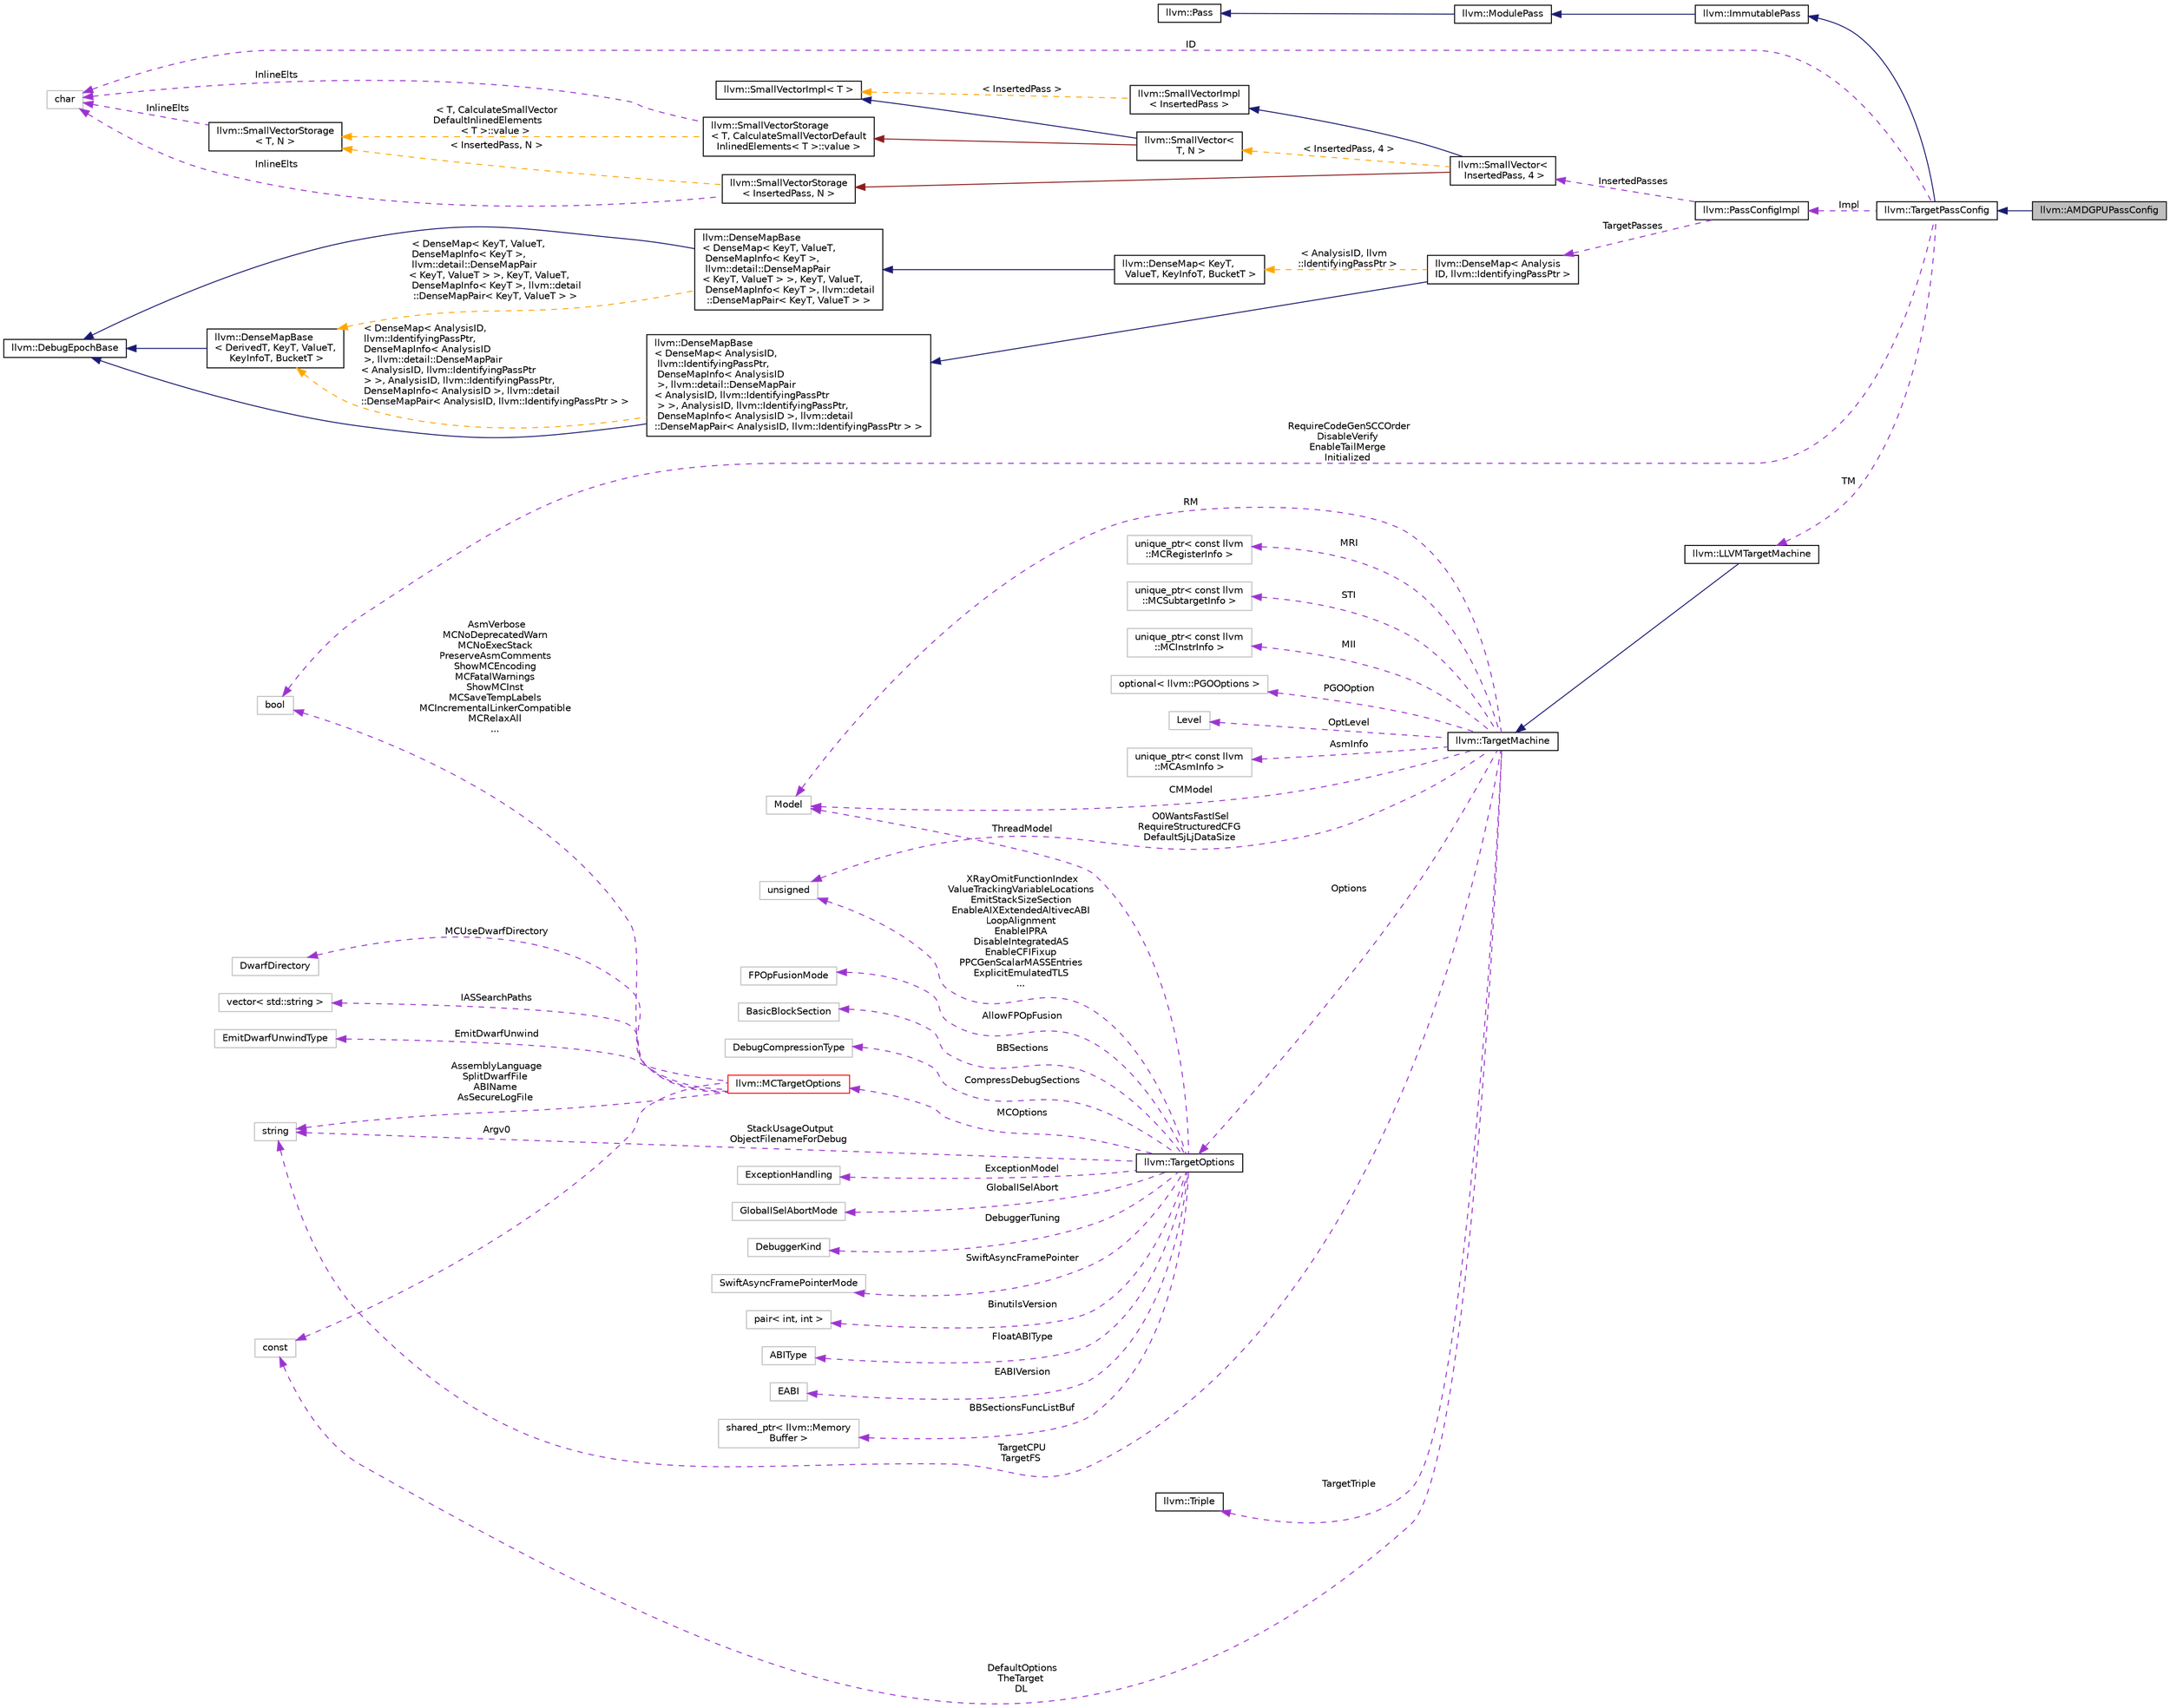 digraph "llvm::AMDGPUPassConfig"
{
 // LATEX_PDF_SIZE
  bgcolor="transparent";
  edge [fontname="Helvetica",fontsize="10",labelfontname="Helvetica",labelfontsize="10"];
  node [fontname="Helvetica",fontsize="10",shape=record];
  rankdir="LR";
  Node1 [label="llvm::AMDGPUPassConfig",height=0.2,width=0.4,color="black", fillcolor="grey75", style="filled", fontcolor="black",tooltip=" "];
  Node2 -> Node1 [dir="back",color="midnightblue",fontsize="10",style="solid",fontname="Helvetica"];
  Node2 [label="llvm::TargetPassConfig",height=0.2,width=0.4,color="black",URL="$classllvm_1_1TargetPassConfig.html",tooltip="Target-Independent Code Generator Pass Configuration Options."];
  Node3 -> Node2 [dir="back",color="midnightblue",fontsize="10",style="solid",fontname="Helvetica"];
  Node3 [label="llvm::ImmutablePass",height=0.2,width=0.4,color="black",URL="$classllvm_1_1ImmutablePass.html",tooltip="ImmutablePass class - This class is used to provide information that does not need to be run."];
  Node4 -> Node3 [dir="back",color="midnightblue",fontsize="10",style="solid",fontname="Helvetica"];
  Node4 [label="llvm::ModulePass",height=0.2,width=0.4,color="black",URL="$classllvm_1_1ModulePass.html",tooltip="ModulePass class - This class is used to implement unstructured interprocedural optimizations and ana..."];
  Node5 -> Node4 [dir="back",color="midnightblue",fontsize="10",style="solid",fontname="Helvetica"];
  Node5 [label="llvm::Pass",height=0.2,width=0.4,color="black",URL="$classllvm_1_1Pass.html",tooltip="Pass interface - Implemented by all 'passes'."];
  Node6 -> Node2 [dir="back",color="darkorchid3",fontsize="10",style="dashed",label=" ID" ,fontname="Helvetica"];
  Node6 [label="char",height=0.2,width=0.4,color="grey75",tooltip=" "];
  Node7 -> Node2 [dir="back",color="darkorchid3",fontsize="10",style="dashed",label=" TM" ,fontname="Helvetica"];
  Node7 [label="llvm::LLVMTargetMachine",height=0.2,width=0.4,color="black",URL="$classllvm_1_1LLVMTargetMachine.html",tooltip="This class describes a target machine that is implemented with the LLVM target-independent code gener..."];
  Node8 -> Node7 [dir="back",color="midnightblue",fontsize="10",style="solid",fontname="Helvetica"];
  Node8 [label="llvm::TargetMachine",height=0.2,width=0.4,color="black",URL="$classllvm_1_1TargetMachine.html",tooltip="Primary interface to the complete machine description for the target machine."];
  Node9 -> Node8 [dir="back",color="darkorchid3",fontsize="10",style="dashed",label=" Options" ,fontname="Helvetica"];
  Node9 [label="llvm::TargetOptions",height=0.2,width=0.4,color="black",URL="$classllvm_1_1TargetOptions.html",tooltip=" "];
  Node10 -> Node9 [dir="back",color="darkorchid3",fontsize="10",style="dashed",label=" SwiftAsyncFramePointer" ,fontname="Helvetica"];
  Node10 [label="SwiftAsyncFramePointerMode",height=0.2,width=0.4,color="grey75",tooltip=" "];
  Node11 -> Node9 [dir="back",color="darkorchid3",fontsize="10",style="dashed",label=" BinutilsVersion" ,fontname="Helvetica"];
  Node11 [label="pair\< int, int \>",height=0.2,width=0.4,color="grey75",tooltip=" "];
  Node12 -> Node9 [dir="back",color="darkorchid3",fontsize="10",style="dashed",label=" FloatABIType" ,fontname="Helvetica"];
  Node12 [label="ABIType",height=0.2,width=0.4,color="grey75",tooltip=" "];
  Node13 -> Node9 [dir="back",color="darkorchid3",fontsize="10",style="dashed",label=" EABIVersion" ,fontname="Helvetica"];
  Node13 [label="EABI",height=0.2,width=0.4,color="grey75",tooltip=" "];
  Node14 -> Node9 [dir="back",color="darkorchid3",fontsize="10",style="dashed",label=" ThreadModel" ,fontname="Helvetica"];
  Node14 [label="Model",height=0.2,width=0.4,color="grey75",tooltip=" "];
  Node15 -> Node9 [dir="back",color="darkorchid3",fontsize="10",style="dashed",label=" AllowFPOpFusion" ,fontname="Helvetica"];
  Node15 [label="FPOpFusionMode",height=0.2,width=0.4,color="grey75",tooltip=" "];
  Node16 -> Node9 [dir="back",color="darkorchid3",fontsize="10",style="dashed",label=" BBSections" ,fontname="Helvetica"];
  Node16 [label="BasicBlockSection",height=0.2,width=0.4,color="grey75",tooltip=" "];
  Node17 -> Node9 [dir="back",color="darkorchid3",fontsize="10",style="dashed",label=" CompressDebugSections" ,fontname="Helvetica"];
  Node17 [label="DebugCompressionType",height=0.2,width=0.4,color="grey75",tooltip=" "];
  Node18 -> Node9 [dir="back",color="darkorchid3",fontsize="10",style="dashed",label=" MCOptions" ,fontname="Helvetica"];
  Node18 [label="llvm::MCTargetOptions",height=0.2,width=0.4,color="red",URL="$classllvm_1_1MCTargetOptions.html",tooltip=" "];
  Node19 -> Node18 [dir="back",color="darkorchid3",fontsize="10",style="dashed",label=" MCUseDwarfDirectory" ,fontname="Helvetica"];
  Node19 [label="DwarfDirectory",height=0.2,width=0.4,color="grey75",tooltip=" "];
  Node20 -> Node18 [dir="back",color="darkorchid3",fontsize="10",style="dashed",label=" IASSearchPaths" ,fontname="Helvetica"];
  Node20 [label="vector\< std::string \>",height=0.2,width=0.4,color="grey75",tooltip=" "];
  Node21 -> Node18 [dir="back",color="darkorchid3",fontsize="10",style="dashed",label=" EmitDwarfUnwind" ,fontname="Helvetica"];
  Node21 [label="EmitDwarfUnwindType",height=0.2,width=0.4,color="grey75",tooltip=" "];
  Node25 -> Node18 [dir="back",color="darkorchid3",fontsize="10",style="dashed",label=" AssemblyLanguage\nSplitDwarfFile\nABIName\nAsSecureLogFile" ,fontname="Helvetica"];
  Node25 [label="string",height=0.2,width=0.4,color="grey75",tooltip=" "];
  Node26 -> Node18 [dir="back",color="darkorchid3",fontsize="10",style="dashed",label=" AsmVerbose\nMCNoDeprecatedWarn\nMCNoExecStack\nPreserveAsmComments\nShowMCEncoding\nMCFatalWarnings\nShowMCInst\nMCSaveTempLabels\nMCIncrementalLinkerCompatible\nMCRelaxAll\n..." ,fontname="Helvetica"];
  Node26 [label="bool",height=0.2,width=0.4,color="grey75",tooltip=" "];
  Node27 -> Node18 [dir="back",color="darkorchid3",fontsize="10",style="dashed",label=" Argv0" ,fontname="Helvetica"];
  Node27 [label="const",height=0.2,width=0.4,color="grey75",tooltip=" "];
  Node28 -> Node9 [dir="back",color="darkorchid3",fontsize="10",style="dashed",label=" GlobalISelAbort" ,fontname="Helvetica"];
  Node28 [label="GlobalISelAbortMode",height=0.2,width=0.4,color="grey75",tooltip=" "];
  Node29 -> Node9 [dir="back",color="darkorchid3",fontsize="10",style="dashed",label=" DebuggerTuning" ,fontname="Helvetica"];
  Node29 [label="DebuggerKind",height=0.2,width=0.4,color="grey75",tooltip=" "];
  Node25 -> Node9 [dir="back",color="darkorchid3",fontsize="10",style="dashed",label=" StackUsageOutput\nObjectFilenameForDebug" ,fontname="Helvetica"];
  Node30 -> Node9 [dir="back",color="darkorchid3",fontsize="10",style="dashed",label=" BBSectionsFuncListBuf" ,fontname="Helvetica"];
  Node30 [label="shared_ptr\< llvm::Memory\lBuffer \>",height=0.2,width=0.4,color="grey75",tooltip=" "];
  Node31 -> Node9 [dir="back",color="darkorchid3",fontsize="10",style="dashed",label=" XRayOmitFunctionIndex\nValueTrackingVariableLocations\nEmitStackSizeSection\nEnableAIXExtendedAltivecABI\nLoopAlignment\nEnableIPRA\nDisableIntegratedAS\nEnableCFIFixup\nPPCGenScalarMASSEntries\nExplicitEmulatedTLS\n..." ,fontname="Helvetica"];
  Node31 [label="unsigned",height=0.2,width=0.4,color="grey75",tooltip=" "];
  Node32 -> Node9 [dir="back",color="darkorchid3",fontsize="10",style="dashed",label=" ExceptionModel" ,fontname="Helvetica"];
  Node32 [label="ExceptionHandling",height=0.2,width=0.4,color="grey75",tooltip=" "];
  Node33 -> Node8 [dir="back",color="darkorchid3",fontsize="10",style="dashed",label=" MRI" ,fontname="Helvetica"];
  Node33 [label="unique_ptr\< const llvm\l::MCRegisterInfo \>",height=0.2,width=0.4,color="grey75",tooltip=" "];
  Node34 -> Node8 [dir="back",color="darkorchid3",fontsize="10",style="dashed",label=" STI" ,fontname="Helvetica"];
  Node34 [label="unique_ptr\< const llvm\l::MCSubtargetInfo \>",height=0.2,width=0.4,color="grey75",tooltip=" "];
  Node35 -> Node8 [dir="back",color="darkorchid3",fontsize="10",style="dashed",label=" MII" ,fontname="Helvetica"];
  Node35 [label="unique_ptr\< const llvm\l::MCInstrInfo \>",height=0.2,width=0.4,color="grey75",tooltip=" "];
  Node14 -> Node8 [dir="back",color="darkorchid3",fontsize="10",style="dashed",label=" RM" ,fontname="Helvetica"];
  Node36 -> Node8 [dir="back",color="darkorchid3",fontsize="10",style="dashed",label=" PGOOption" ,fontname="Helvetica"];
  Node36 [label="optional\< llvm::PGOOptions \>",height=0.2,width=0.4,color="grey75",tooltip=" "];
  Node37 -> Node8 [dir="back",color="darkorchid3",fontsize="10",style="dashed",label=" OptLevel" ,fontname="Helvetica"];
  Node37 [label="Level",height=0.2,width=0.4,color="grey75",tooltip=" "];
  Node25 -> Node8 [dir="back",color="darkorchid3",fontsize="10",style="dashed",label=" TargetCPU\nTargetFS" ,fontname="Helvetica"];
  Node38 -> Node8 [dir="back",color="darkorchid3",fontsize="10",style="dashed",label=" AsmInfo" ,fontname="Helvetica"];
  Node38 [label="unique_ptr\< const llvm\l::MCAsmInfo \>",height=0.2,width=0.4,color="grey75",tooltip=" "];
  Node14 -> Node8 [dir="back",color="darkorchid3",fontsize="10",style="dashed",label=" CMModel" ,fontname="Helvetica"];
  Node39 -> Node8 [dir="back",color="darkorchid3",fontsize="10",style="dashed",label=" TargetTriple" ,fontname="Helvetica"];
  Node39 [label="llvm::Triple",height=0.2,width=0.4,color="black",URL="$classllvm_1_1Triple.html",tooltip="Triple - Helper class for working with autoconf configuration names."];
  Node31 -> Node8 [dir="back",color="darkorchid3",fontsize="10",style="dashed",label=" O0WantsFastISel\nRequireStructuredCFG\nDefaultSjLjDataSize" ,fontname="Helvetica"];
  Node27 -> Node8 [dir="back",color="darkorchid3",fontsize="10",style="dashed",label=" DefaultOptions\nTheTarget\nDL" ,fontname="Helvetica"];
  Node26 -> Node2 [dir="back",color="darkorchid3",fontsize="10",style="dashed",label=" RequireCodeGenSCCOrder\nDisableVerify\nEnableTailMerge\nInitialized" ,fontname="Helvetica"];
  Node40 -> Node2 [dir="back",color="darkorchid3",fontsize="10",style="dashed",label=" Impl" ,fontname="Helvetica"];
  Node40 [label="llvm::PassConfigImpl",height=0.2,width=0.4,color="black",URL="$classllvm_1_1PassConfigImpl.html",tooltip=" "];
  Node41 -> Node40 [dir="back",color="darkorchid3",fontsize="10",style="dashed",label=" InsertedPasses" ,fontname="Helvetica"];
  Node41 [label="llvm::SmallVector\<\l InsertedPass, 4 \>",height=0.2,width=0.4,color="black",URL="$classllvm_1_1SmallVector.html",tooltip=" "];
  Node42 -> Node41 [dir="back",color="midnightblue",fontsize="10",style="solid",fontname="Helvetica"];
  Node42 [label="llvm::SmallVectorImpl\l\< InsertedPass \>",height=0.2,width=0.4,color="black",URL="$classllvm_1_1SmallVectorImpl.html",tooltip=" "];
  Node43 -> Node42 [dir="back",color="orange",fontsize="10",style="dashed",label=" \< InsertedPass \>" ,fontname="Helvetica"];
  Node43 [label="llvm::SmallVectorImpl\< T \>",height=0.2,width=0.4,color="black",URL="$classllvm_1_1SmallVectorImpl.html",tooltip="This class consists of common code factored out of the SmallVector class to reduce code duplication b..."];
  Node44 -> Node41 [dir="back",color="firebrick4",fontsize="10",style="solid",fontname="Helvetica"];
  Node44 [label="llvm::SmallVectorStorage\l\< InsertedPass, N \>",height=0.2,width=0.4,color="black",URL="$structllvm_1_1SmallVectorStorage.html",tooltip=" "];
  Node6 -> Node44 [dir="back",color="darkorchid3",fontsize="10",style="dashed",label=" InlineElts" ,fontname="Helvetica"];
  Node45 -> Node44 [dir="back",color="orange",fontsize="10",style="dashed",label=" \< InsertedPass, N \>" ,fontname="Helvetica"];
  Node45 [label="llvm::SmallVectorStorage\l\< T, N \>",height=0.2,width=0.4,color="black",URL="$structllvm_1_1SmallVectorStorage.html",tooltip="Storage for the SmallVector elements."];
  Node6 -> Node45 [dir="back",color="darkorchid3",fontsize="10",style="dashed",label=" InlineElts" ,fontname="Helvetica"];
  Node46 -> Node41 [dir="back",color="orange",fontsize="10",style="dashed",label=" \< InsertedPass, 4 \>" ,fontname="Helvetica"];
  Node46 [label="llvm::SmallVector\<\l T, N \>",height=0.2,width=0.4,color="black",URL="$classllvm_1_1SmallVector.html",tooltip="This is a 'vector' (really, a variable-sized array), optimized for the case when the array is small."];
  Node43 -> Node46 [dir="back",color="midnightblue",fontsize="10",style="solid",fontname="Helvetica"];
  Node47 -> Node46 [dir="back",color="firebrick4",fontsize="10",style="solid",fontname="Helvetica"];
  Node47 [label="llvm::SmallVectorStorage\l\< T, CalculateSmallVectorDefault\lInlinedElements\< T \>::value \>",height=0.2,width=0.4,color="black",URL="$structllvm_1_1SmallVectorStorage.html",tooltip=" "];
  Node6 -> Node47 [dir="back",color="darkorchid3",fontsize="10",style="dashed",label=" InlineElts" ,fontname="Helvetica"];
  Node45 -> Node47 [dir="back",color="orange",fontsize="10",style="dashed",label=" \< T, CalculateSmallVector\lDefaultInlinedElements\l\< T \>::value \>" ,fontname="Helvetica"];
  Node48 -> Node40 [dir="back",color="darkorchid3",fontsize="10",style="dashed",label=" TargetPasses" ,fontname="Helvetica"];
  Node48 [label="llvm::DenseMap\< Analysis\lID, llvm::IdentifyingPassPtr \>",height=0.2,width=0.4,color="black",URL="$classllvm_1_1DenseMap.html",tooltip=" "];
  Node49 -> Node48 [dir="back",color="midnightblue",fontsize="10",style="solid",fontname="Helvetica"];
  Node49 [label="llvm::DenseMapBase\l\< DenseMap\< AnalysisID,\l llvm::IdentifyingPassPtr,\l DenseMapInfo\< AnalysisID\l \>, llvm::detail::DenseMapPair\l\< AnalysisID, llvm::IdentifyingPassPtr\l \> \>, AnalysisID, llvm::IdentifyingPassPtr,\l DenseMapInfo\< AnalysisID \>, llvm::detail\l::DenseMapPair\< AnalysisID, llvm::IdentifyingPassPtr \> \>",height=0.2,width=0.4,color="black",URL="$classllvm_1_1DenseMapBase.html",tooltip=" "];
  Node50 -> Node49 [dir="back",color="midnightblue",fontsize="10",style="solid",fontname="Helvetica"];
  Node50 [label="llvm::DebugEpochBase",height=0.2,width=0.4,color="black",URL="$classllvm_1_1DebugEpochBase.html",tooltip="A base class for data structure classes wishing to make iterators (\"handles\") pointing into themselve..."];
  Node51 -> Node49 [dir="back",color="orange",fontsize="10",style="dashed",label=" \< DenseMap\< AnalysisID,\l llvm::IdentifyingPassPtr,\l DenseMapInfo\< AnalysisID\l \>, llvm::detail::DenseMapPair\l\< AnalysisID, llvm::IdentifyingPassPtr\l \> \>, AnalysisID, llvm::IdentifyingPassPtr,\l DenseMapInfo\< AnalysisID \>, llvm::detail\l::DenseMapPair\< AnalysisID, llvm::IdentifyingPassPtr \> \>" ,fontname="Helvetica"];
  Node51 [label="llvm::DenseMapBase\l\< DerivedT, KeyT, ValueT,\l KeyInfoT, BucketT \>",height=0.2,width=0.4,color="black",URL="$classllvm_1_1DenseMapBase.html",tooltip=" "];
  Node50 -> Node51 [dir="back",color="midnightblue",fontsize="10",style="solid",fontname="Helvetica"];
  Node52 -> Node48 [dir="back",color="orange",fontsize="10",style="dashed",label=" \< AnalysisID, llvm\l::IdentifyingPassPtr \>" ,fontname="Helvetica"];
  Node52 [label="llvm::DenseMap\< KeyT,\l ValueT, KeyInfoT, BucketT \>",height=0.2,width=0.4,color="black",URL="$classllvm_1_1DenseMap.html",tooltip=" "];
  Node53 -> Node52 [dir="back",color="midnightblue",fontsize="10",style="solid",fontname="Helvetica"];
  Node53 [label="llvm::DenseMapBase\l\< DenseMap\< KeyT, ValueT,\l DenseMapInfo\< KeyT \>,\l llvm::detail::DenseMapPair\l\< KeyT, ValueT \> \>, KeyT, ValueT,\l DenseMapInfo\< KeyT \>, llvm::detail\l::DenseMapPair\< KeyT, ValueT \> \>",height=0.2,width=0.4,color="black",URL="$classllvm_1_1DenseMapBase.html",tooltip=" "];
  Node50 -> Node53 [dir="back",color="midnightblue",fontsize="10",style="solid",fontname="Helvetica"];
  Node51 -> Node53 [dir="back",color="orange",fontsize="10",style="dashed",label=" \< DenseMap\< KeyT, ValueT,\l DenseMapInfo\< KeyT \>,\l llvm::detail::DenseMapPair\l\< KeyT, ValueT \> \>, KeyT, ValueT,\l DenseMapInfo\< KeyT \>, llvm::detail\l::DenseMapPair\< KeyT, ValueT \> \>" ,fontname="Helvetica"];
}
